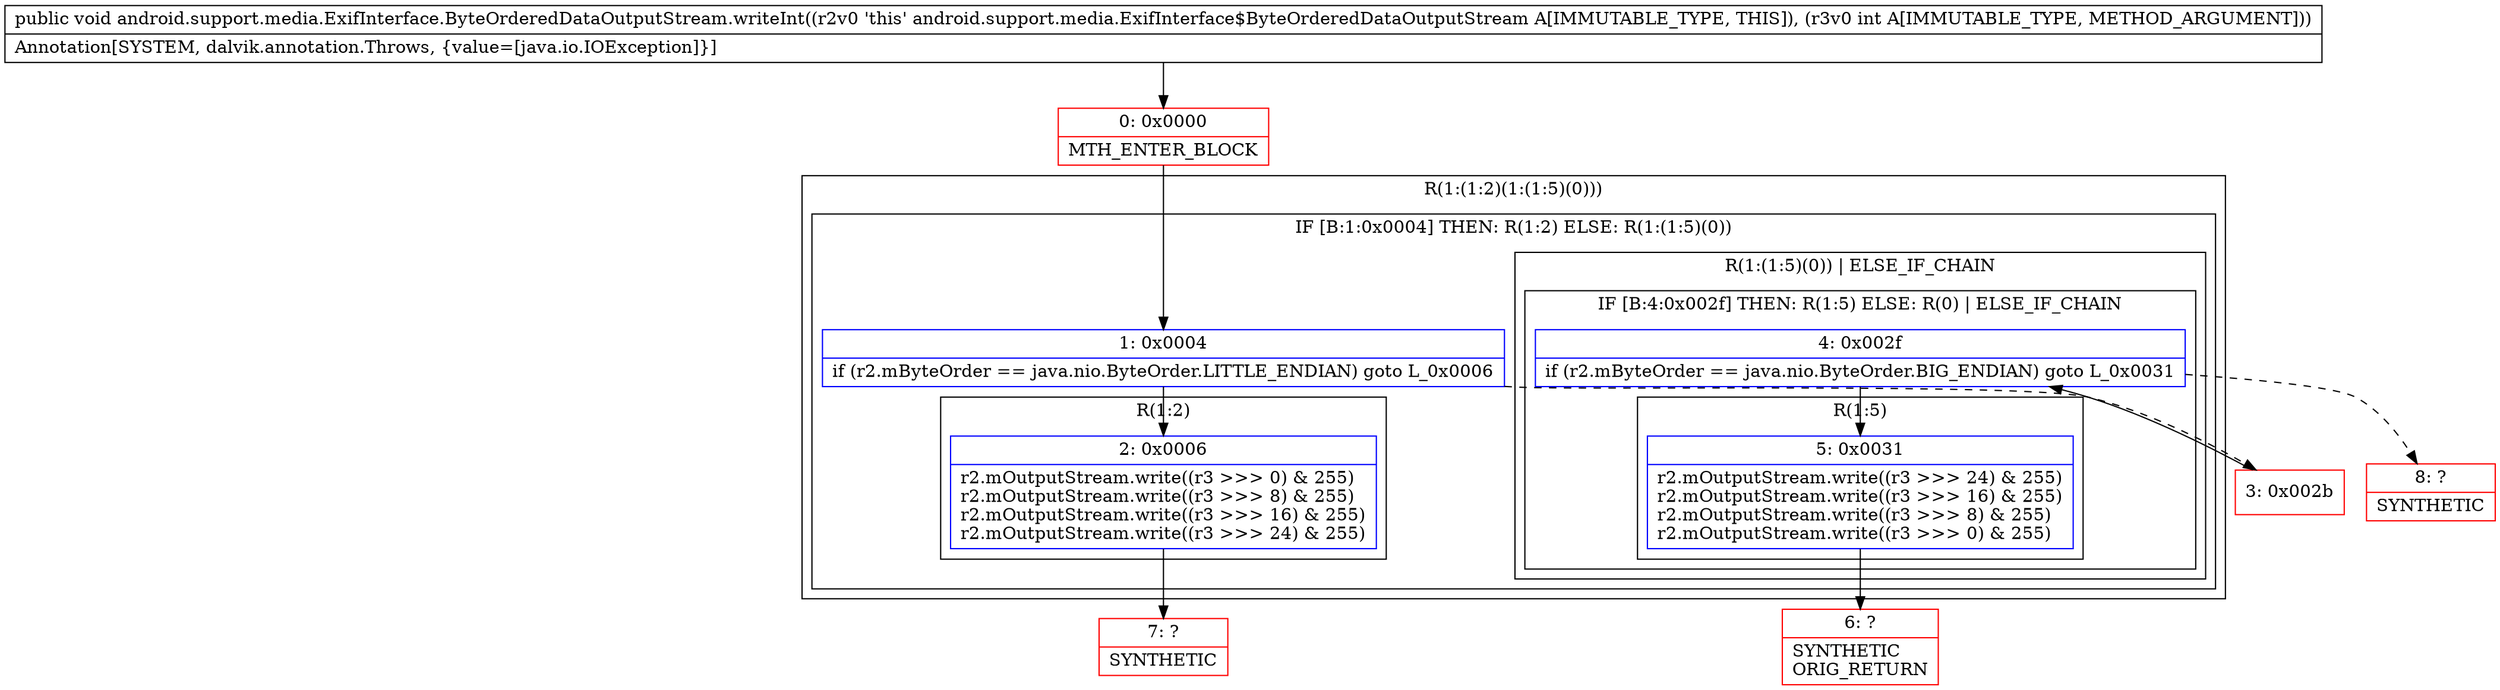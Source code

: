 digraph "CFG forandroid.support.media.ExifInterface.ByteOrderedDataOutputStream.writeInt(I)V" {
subgraph cluster_Region_1589782615 {
label = "R(1:(1:2)(1:(1:5)(0)))";
node [shape=record,color=blue];
subgraph cluster_IfRegion_655829465 {
label = "IF [B:1:0x0004] THEN: R(1:2) ELSE: R(1:(1:5)(0))";
node [shape=record,color=blue];
Node_1 [shape=record,label="{1\:\ 0x0004|if (r2.mByteOrder == java.nio.ByteOrder.LITTLE_ENDIAN) goto L_0x0006\l}"];
subgraph cluster_Region_1337914951 {
label = "R(1:2)";
node [shape=record,color=blue];
Node_2 [shape=record,label="{2\:\ 0x0006|r2.mOutputStream.write((r3 \>\>\> 0) & 255)\lr2.mOutputStream.write((r3 \>\>\> 8) & 255)\lr2.mOutputStream.write((r3 \>\>\> 16) & 255)\lr2.mOutputStream.write((r3 \>\>\> 24) & 255)\l}"];
}
subgraph cluster_Region_210449445 {
label = "R(1:(1:5)(0)) | ELSE_IF_CHAIN\l";
node [shape=record,color=blue];
subgraph cluster_IfRegion_1128539507 {
label = "IF [B:4:0x002f] THEN: R(1:5) ELSE: R(0) | ELSE_IF_CHAIN\l";
node [shape=record,color=blue];
Node_4 [shape=record,label="{4\:\ 0x002f|if (r2.mByteOrder == java.nio.ByteOrder.BIG_ENDIAN) goto L_0x0031\l}"];
subgraph cluster_Region_1560515875 {
label = "R(1:5)";
node [shape=record,color=blue];
Node_5 [shape=record,label="{5\:\ 0x0031|r2.mOutputStream.write((r3 \>\>\> 24) & 255)\lr2.mOutputStream.write((r3 \>\>\> 16) & 255)\lr2.mOutputStream.write((r3 \>\>\> 8) & 255)\lr2.mOutputStream.write((r3 \>\>\> 0) & 255)\l}"];
}
subgraph cluster_Region_1698126858 {
label = "R(0)";
node [shape=record,color=blue];
}
}
}
}
}
Node_0 [shape=record,color=red,label="{0\:\ 0x0000|MTH_ENTER_BLOCK\l}"];
Node_3 [shape=record,color=red,label="{3\:\ 0x002b}"];
Node_6 [shape=record,color=red,label="{6\:\ ?|SYNTHETIC\lORIG_RETURN\l}"];
Node_7 [shape=record,color=red,label="{7\:\ ?|SYNTHETIC\l}"];
Node_8 [shape=record,color=red,label="{8\:\ ?|SYNTHETIC\l}"];
MethodNode[shape=record,label="{public void android.support.media.ExifInterface.ByteOrderedDataOutputStream.writeInt((r2v0 'this' android.support.media.ExifInterface$ByteOrderedDataOutputStream A[IMMUTABLE_TYPE, THIS]), (r3v0 int A[IMMUTABLE_TYPE, METHOD_ARGUMENT]))  | Annotation[SYSTEM, dalvik.annotation.Throws, \{value=[java.io.IOException]\}]\l}"];
MethodNode -> Node_0;
Node_1 -> Node_2;
Node_1 -> Node_3[style=dashed];
Node_2 -> Node_7;
Node_4 -> Node_5;
Node_4 -> Node_8[style=dashed];
Node_5 -> Node_6;
Node_0 -> Node_1;
Node_3 -> Node_4;
}

